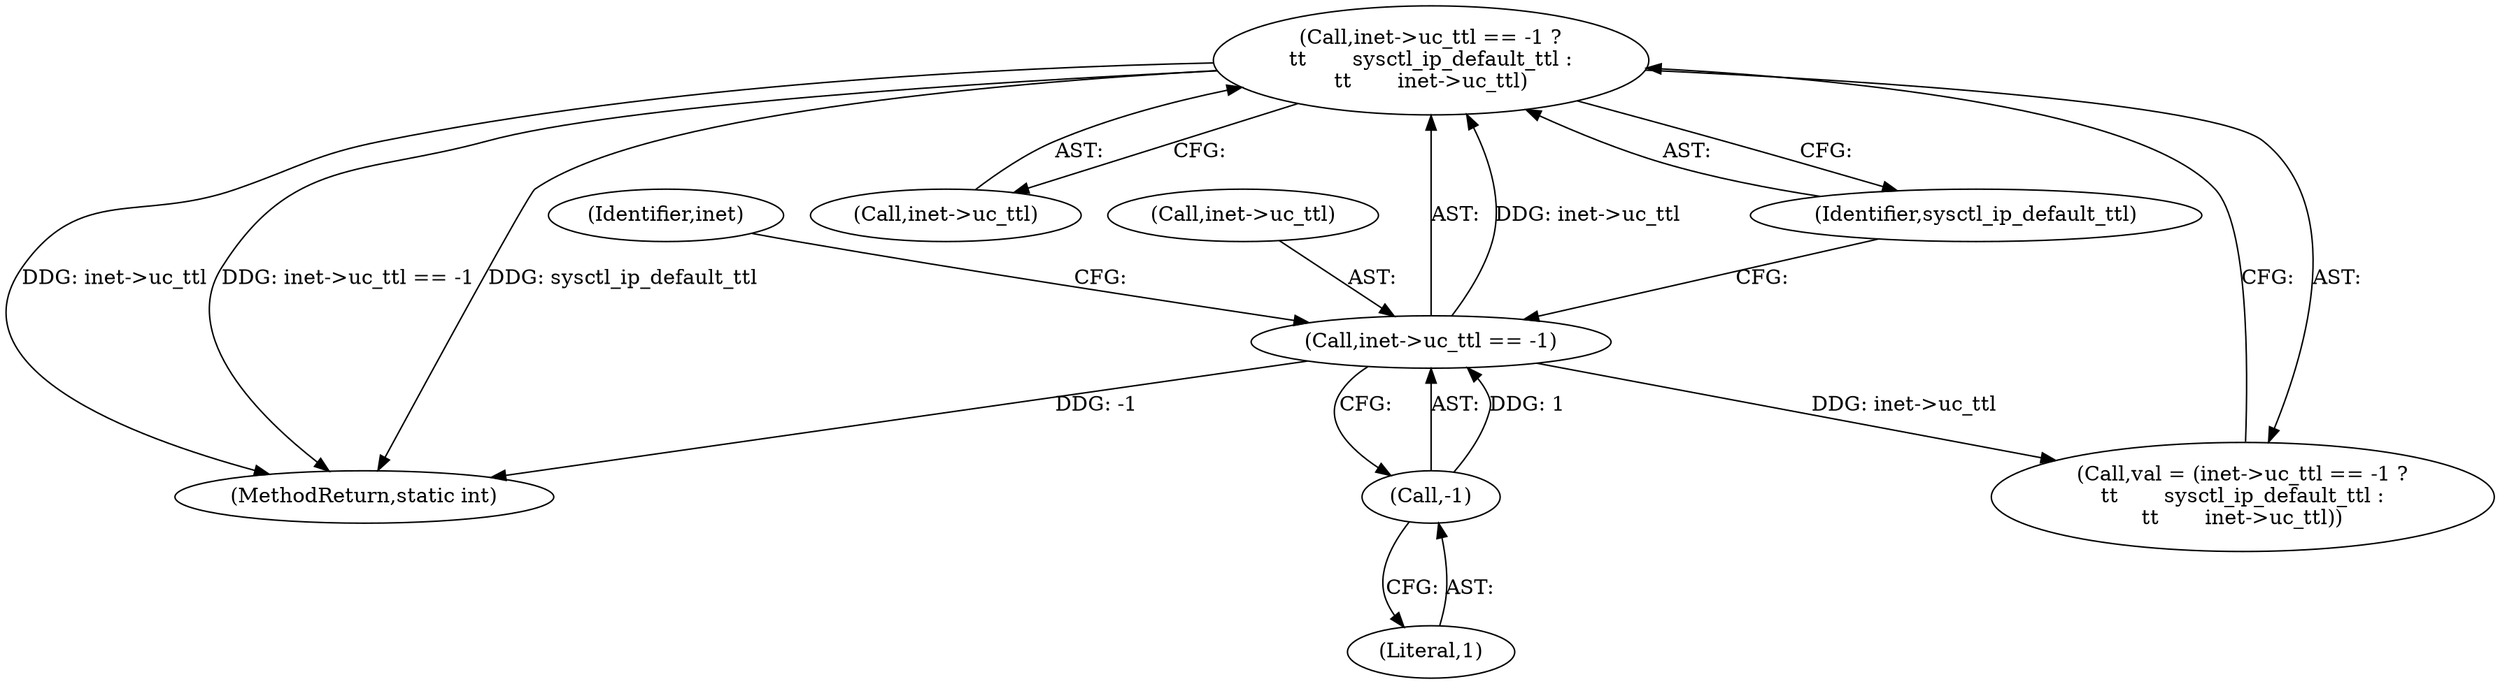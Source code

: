 digraph "0_linux_f6d8bd051c391c1c0458a30b2a7abcd939329259_25@pointer" {
"1000308" [label="(Call,inet->uc_ttl == -1 ?\n\t\t       sysctl_ip_default_ttl :\n\t\t       inet->uc_ttl)"];
"1000309" [label="(Call,inet->uc_ttl == -1)"];
"1000313" [label="(Call,-1)"];
"1000309" [label="(Call,inet->uc_ttl == -1)"];
"1000313" [label="(Call,-1)"];
"1000308" [label="(Call,inet->uc_ttl == -1 ?\n\t\t       sysctl_ip_default_ttl :\n\t\t       inet->uc_ttl)"];
"1000706" [label="(MethodReturn,static int)"];
"1000317" [label="(Identifier,inet)"];
"1000315" [label="(Identifier,sysctl_ip_default_ttl)"];
"1000314" [label="(Literal,1)"];
"1000316" [label="(Call,inet->uc_ttl)"];
"1000306" [label="(Call,val = (inet->uc_ttl == -1 ?\n\t\t       sysctl_ip_default_ttl :\n\t\t       inet->uc_ttl))"];
"1000310" [label="(Call,inet->uc_ttl)"];
"1000308" -> "1000306"  [label="AST: "];
"1000308" -> "1000315"  [label="CFG: "];
"1000308" -> "1000316"  [label="CFG: "];
"1000309" -> "1000308"  [label="AST: "];
"1000315" -> "1000308"  [label="AST: "];
"1000316" -> "1000308"  [label="AST: "];
"1000306" -> "1000308"  [label="CFG: "];
"1000308" -> "1000706"  [label="DDG: inet->uc_ttl == -1"];
"1000308" -> "1000706"  [label="DDG: sysctl_ip_default_ttl"];
"1000308" -> "1000706"  [label="DDG: inet->uc_ttl"];
"1000309" -> "1000308"  [label="DDG: inet->uc_ttl"];
"1000309" -> "1000313"  [label="CFG: "];
"1000310" -> "1000309"  [label="AST: "];
"1000313" -> "1000309"  [label="AST: "];
"1000315" -> "1000309"  [label="CFG: "];
"1000317" -> "1000309"  [label="CFG: "];
"1000309" -> "1000706"  [label="DDG: -1"];
"1000309" -> "1000306"  [label="DDG: inet->uc_ttl"];
"1000313" -> "1000309"  [label="DDG: 1"];
"1000313" -> "1000314"  [label="CFG: "];
"1000314" -> "1000313"  [label="AST: "];
}
